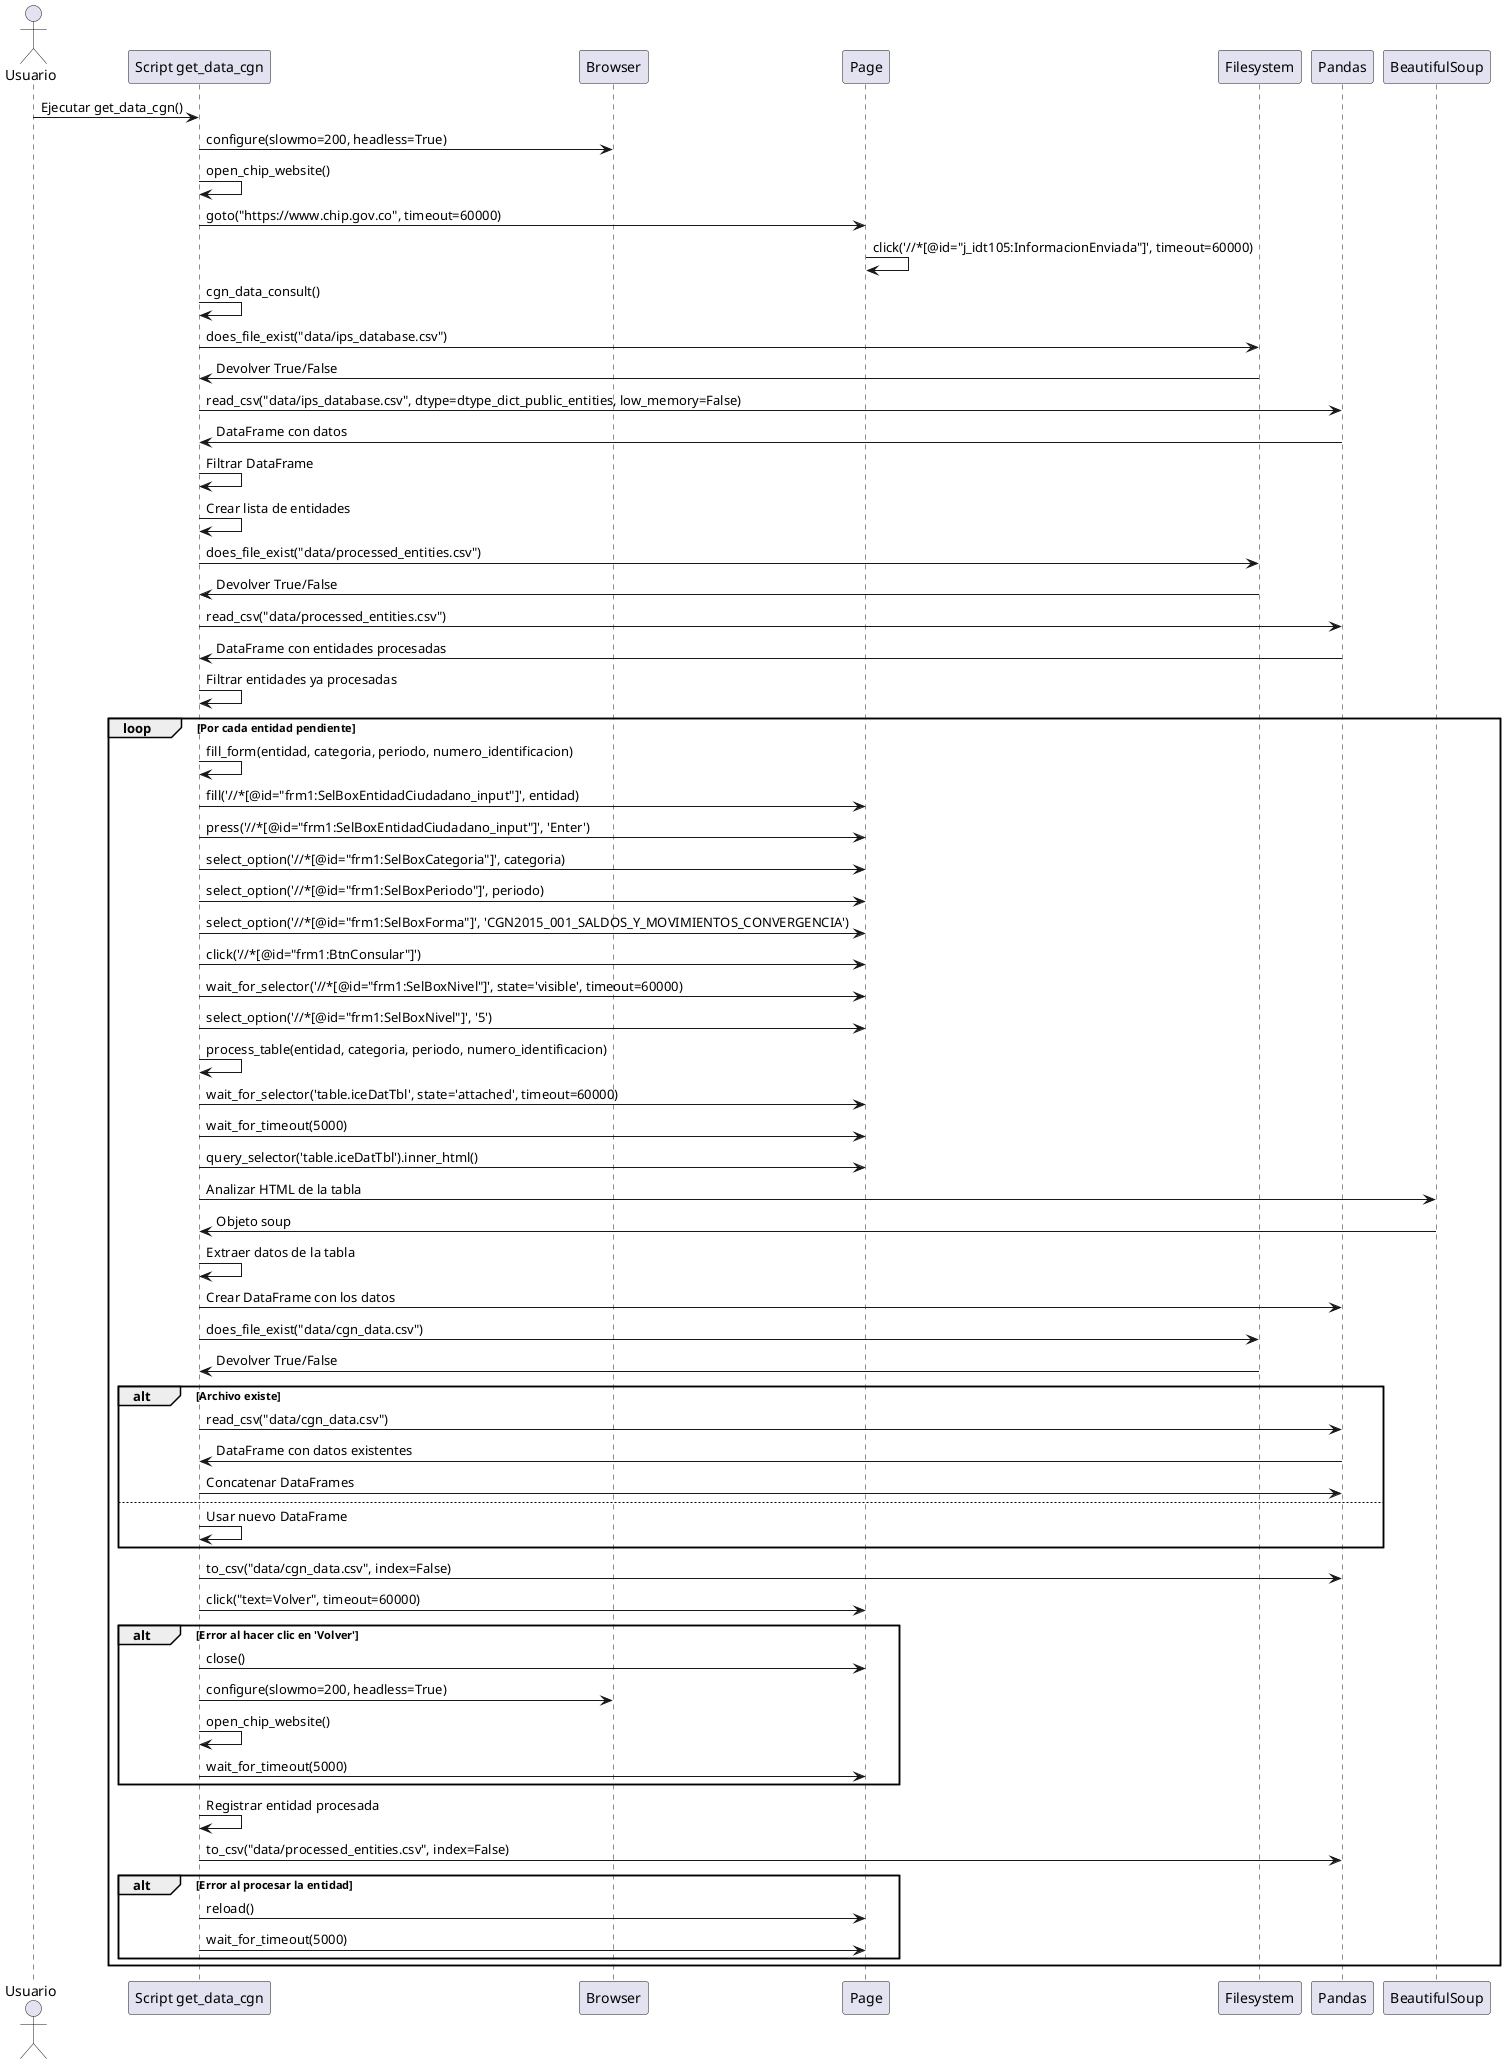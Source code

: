 @startuml
actor Usuario
participant "Script get_data_cgn" as Script
participant "Browser" as Browser
participant "Page" as Page
participant "Filesystem" as Filesystem
participant "Pandas" as Pandas
participant "BeautifulSoup" as BeautifulSoup

Usuario -> Script: Ejecutar get_data_cgn()
Script -> Browser: configure(slowmo=200, headless=True)
Script -> Script: open_chip_website()

Script -> Page: goto("https://www.chip.gov.co", timeout=60000)
Page -> Page: click('//*[@id="j_idt105:InformacionEnviada"]', timeout=60000)

Script -> Script: cgn_data_consult()

Script -> Filesystem: does_file_exist("data/ips_database.csv")
Filesystem -> Script: Devolver True/False

Script -> Pandas: read_csv("data/ips_database.csv", dtype=dtype_dict_public_entities, low_memory=False)
Pandas -> Script: DataFrame con datos

Script -> Script: Filtrar DataFrame
Script -> Script: Crear lista de entidades

Script -> Filesystem: does_file_exist("data/processed_entities.csv")
Filesystem -> Script: Devolver True/False

Script -> Pandas: read_csv("data/processed_entities.csv")
Pandas -> Script: DataFrame con entidades procesadas

Script -> Script: Filtrar entidades ya procesadas

loop Por cada entidad pendiente
    Script -> Script: fill_form(entidad, categoria, periodo, numero_identificacion)
    
    Script -> Page: fill('//*[@id="frm1:SelBoxEntidadCiudadano_input"]', entidad)
    Script -> Page: press('//*[@id="frm1:SelBoxEntidadCiudadano_input"]', 'Enter')
    Script -> Page: select_option('//*[@id="frm1:SelBoxCategoria"]', categoria)
    Script -> Page: select_option('//*[@id="frm1:SelBoxPeriodo"]', periodo)
    Script -> Page: select_option('//*[@id="frm1:SelBoxForma"]', 'CGN2015_001_SALDOS_Y_MOVIMIENTOS_CONVERGENCIA')
    Script -> Page: click('//*[@id="frm1:BtnConsular"]')
    Script -> Page: wait_for_selector('//*[@id="frm1:SelBoxNivel"]', state='visible', timeout=60000)
    Script -> Page: select_option('//*[@id="frm1:SelBoxNivel"]', '5')
    
    Script -> Script: process_table(entidad, categoria, periodo, numero_identificacion)
    
    Script -> Page: wait_for_selector('table.iceDatTbl', state='attached', timeout=60000)
    Script -> Page: wait_for_timeout(5000)
    Script -> Page: query_selector('table.iceDatTbl').inner_html()
    
    Script -> BeautifulSoup: Analizar HTML de la tabla
    BeautifulSoup -> Script: Objeto soup
    
    Script -> Script: Extraer datos de la tabla
    Script -> Pandas: Crear DataFrame con los datos
    
    Script -> Filesystem: does_file_exist("data/cgn_data.csv")
    Filesystem -> Script: Devolver True/False
    
    alt Archivo existe
        Script -> Pandas: read_csv("data/cgn_data.csv")
        Pandas -> Script: DataFrame con datos existentes
        Script -> Pandas: Concatenar DataFrames
    else
        Script -> Script: Usar nuevo DataFrame
    end
    
    Script -> Pandas: to_csv("data/cgn_data.csv", index=False)
    
    Script -> Page: click("text=Volver", timeout=60000)
    alt Error al hacer clic en 'Volver'
        Script -> Page: close()
        Script -> Browser: configure(slowmo=200, headless=True)
        Script -> Script: open_chip_website()
        Script -> Page: wait_for_timeout(5000)
    end
    
    Script -> Script: Registrar entidad procesada
    Script -> Pandas: to_csv("data/processed_entities.csv", index=False)
    
    alt Error al procesar la entidad
        Script -> Page: reload()
        Script -> Page: wait_for_timeout(5000)
    end
end
@enduml

